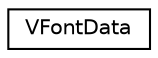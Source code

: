 digraph G
{
  edge [fontname="Helvetica",fontsize="10",labelfontname="Helvetica",labelfontsize="10"];
  node [fontname="Helvetica",fontsize="10",shape=record];
  rankdir=LR;
  Node1 [label="VFontData",height=0.2,width=0.4,color="black", fillcolor="white", style="filled",URL="$d6/d0a/structVFontData.html"];
}
